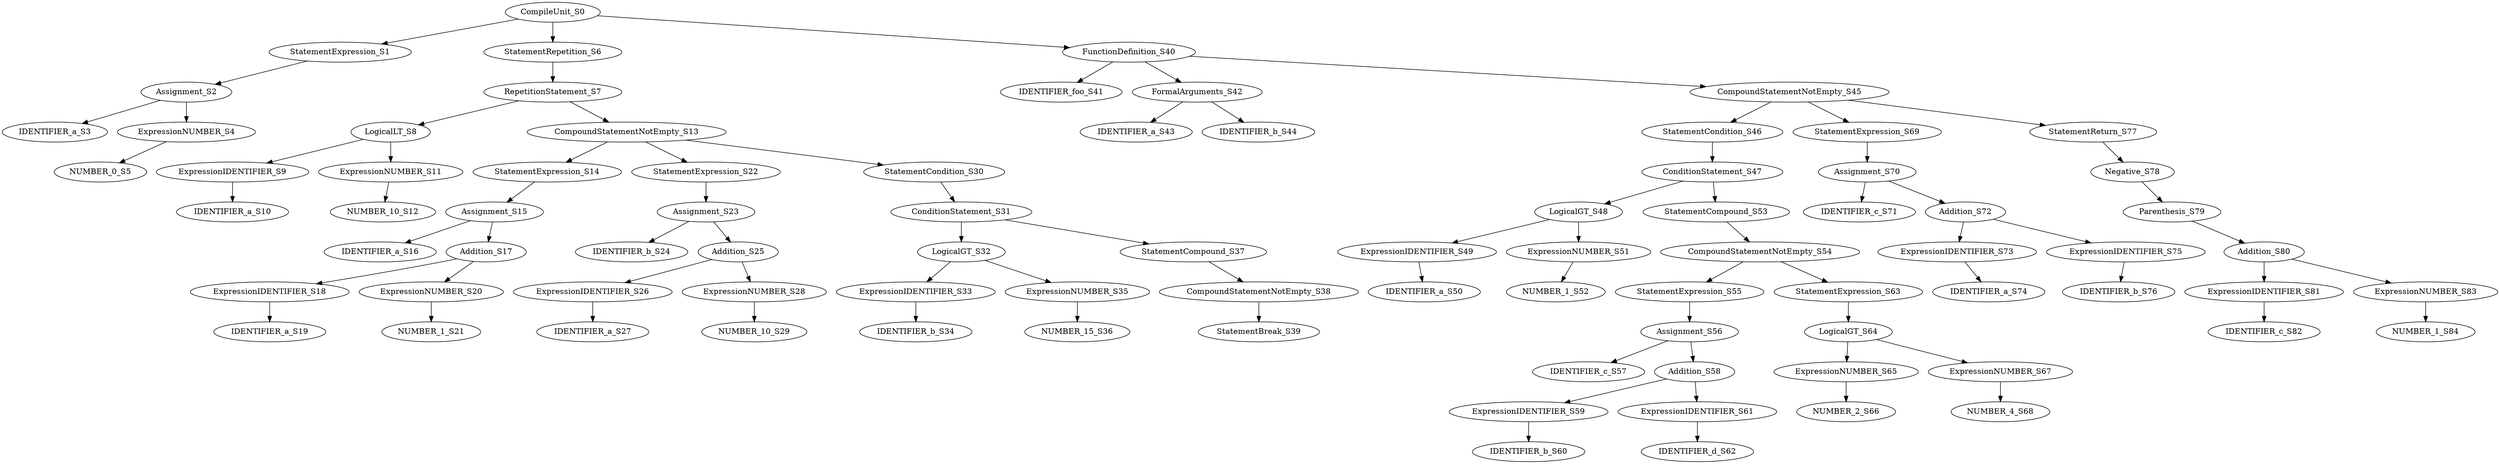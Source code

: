 digraph G{
"CompileUnit_S0"->"StatementExpression_S1"
"StatementExpression_S1"->"Assignment_S2"
"Assignment_S2"->"IDENTIFIER_a_S3"
"Assignment_S2"->"ExpressionNUMBER_S4"
"ExpressionNUMBER_S4"->"NUMBER_0_S5"
"CompileUnit_S0"->"StatementRepetition_S6"
"StatementRepetition_S6"->"RepetitionStatement_S7"
"RepetitionStatement_S7"->"LogicalLT_S8"
"LogicalLT_S8"->"ExpressionIDENTIFIER_S9"
"ExpressionIDENTIFIER_S9"->"IDENTIFIER_a_S10"
"LogicalLT_S8"->"ExpressionNUMBER_S11"
"ExpressionNUMBER_S11"->"NUMBER_10_S12"
"RepetitionStatement_S7"->"CompoundStatementNotEmpty_S13"
"CompoundStatementNotEmpty_S13"->"StatementExpression_S14"
"StatementExpression_S14"->"Assignment_S15"
"Assignment_S15"->"IDENTIFIER_a_S16"
"Assignment_S15"->"Addition_S17"
"Addition_S17"->"ExpressionIDENTIFIER_S18"
"ExpressionIDENTIFIER_S18"->"IDENTIFIER_a_S19"
"Addition_S17"->"ExpressionNUMBER_S20"
"ExpressionNUMBER_S20"->"NUMBER_1_S21"
"CompoundStatementNotEmpty_S13"->"StatementExpression_S22"
"StatementExpression_S22"->"Assignment_S23"
"Assignment_S23"->"IDENTIFIER_b_S24"
"Assignment_S23"->"Addition_S25"
"Addition_S25"->"ExpressionIDENTIFIER_S26"
"ExpressionIDENTIFIER_S26"->"IDENTIFIER_a_S27"
"Addition_S25"->"ExpressionNUMBER_S28"
"ExpressionNUMBER_S28"->"NUMBER_10_S29"
"CompoundStatementNotEmpty_S13"->"StatementCondition_S30"
"StatementCondition_S30"->"ConditionStatement_S31"
"ConditionStatement_S31"->"LogicalGT_S32"
"LogicalGT_S32"->"ExpressionIDENTIFIER_S33"
"ExpressionIDENTIFIER_S33"->"IDENTIFIER_b_S34"
"LogicalGT_S32"->"ExpressionNUMBER_S35"
"ExpressionNUMBER_S35"->"NUMBER_15_S36"
"ConditionStatement_S31"->"StatementCompound_S37"
"StatementCompound_S37"->"CompoundStatementNotEmpty_S38"
"CompoundStatementNotEmpty_S38"->"StatementBreak_S39"
"CompileUnit_S0"->"FunctionDefinition_S40"
"FunctionDefinition_S40"->"IDENTIFIER_foo_S41"
"FunctionDefinition_S40"->"FormalArguments_S42"
"FormalArguments_S42"->"IDENTIFIER_a_S43"
"FormalArguments_S42"->"IDENTIFIER_b_S44"
"FunctionDefinition_S40"->"CompoundStatementNotEmpty_S45"
"CompoundStatementNotEmpty_S45"->"StatementCondition_S46"
"StatementCondition_S46"->"ConditionStatement_S47"
"ConditionStatement_S47"->"LogicalGT_S48"
"LogicalGT_S48"->"ExpressionIDENTIFIER_S49"
"ExpressionIDENTIFIER_S49"->"IDENTIFIER_a_S50"
"LogicalGT_S48"->"ExpressionNUMBER_S51"
"ExpressionNUMBER_S51"->"NUMBER_1_S52"
"ConditionStatement_S47"->"StatementCompound_S53"
"StatementCompound_S53"->"CompoundStatementNotEmpty_S54"
"CompoundStatementNotEmpty_S54"->"StatementExpression_S55"
"StatementExpression_S55"->"Assignment_S56"
"Assignment_S56"->"IDENTIFIER_c_S57"
"Assignment_S56"->"Addition_S58"
"Addition_S58"->"ExpressionIDENTIFIER_S59"
"ExpressionIDENTIFIER_S59"->"IDENTIFIER_b_S60"
"Addition_S58"->"ExpressionIDENTIFIER_S61"
"ExpressionIDENTIFIER_S61"->"IDENTIFIER_d_S62"
"CompoundStatementNotEmpty_S54"->"StatementExpression_S63"
"StatementExpression_S63"->"LogicalGT_S64"
"LogicalGT_S64"->"ExpressionNUMBER_S65"
"ExpressionNUMBER_S65"->"NUMBER_2_S66"
"LogicalGT_S64"->"ExpressionNUMBER_S67"
"ExpressionNUMBER_S67"->"NUMBER_4_S68"
"CompoundStatementNotEmpty_S45"->"StatementExpression_S69"
"StatementExpression_S69"->"Assignment_S70"
"Assignment_S70"->"IDENTIFIER_c_S71"
"Assignment_S70"->"Addition_S72"
"Addition_S72"->"ExpressionIDENTIFIER_S73"
"ExpressionIDENTIFIER_S73"->"IDENTIFIER_a_S74"
"Addition_S72"->"ExpressionIDENTIFIER_S75"
"ExpressionIDENTIFIER_S75"->"IDENTIFIER_b_S76"
"CompoundStatementNotEmpty_S45"->"StatementReturn_S77"
"StatementReturn_S77"->"Negative_S78"
"Negative_S78"->"Parenthesis_S79"
"Parenthesis_S79"->"Addition_S80"
"Addition_S80"->"ExpressionIDENTIFIER_S81"
"ExpressionIDENTIFIER_S81"->"IDENTIFIER_c_S82"
"Addition_S80"->"ExpressionNUMBER_S83"
"ExpressionNUMBER_S83"->"NUMBER_1_S84"
}
